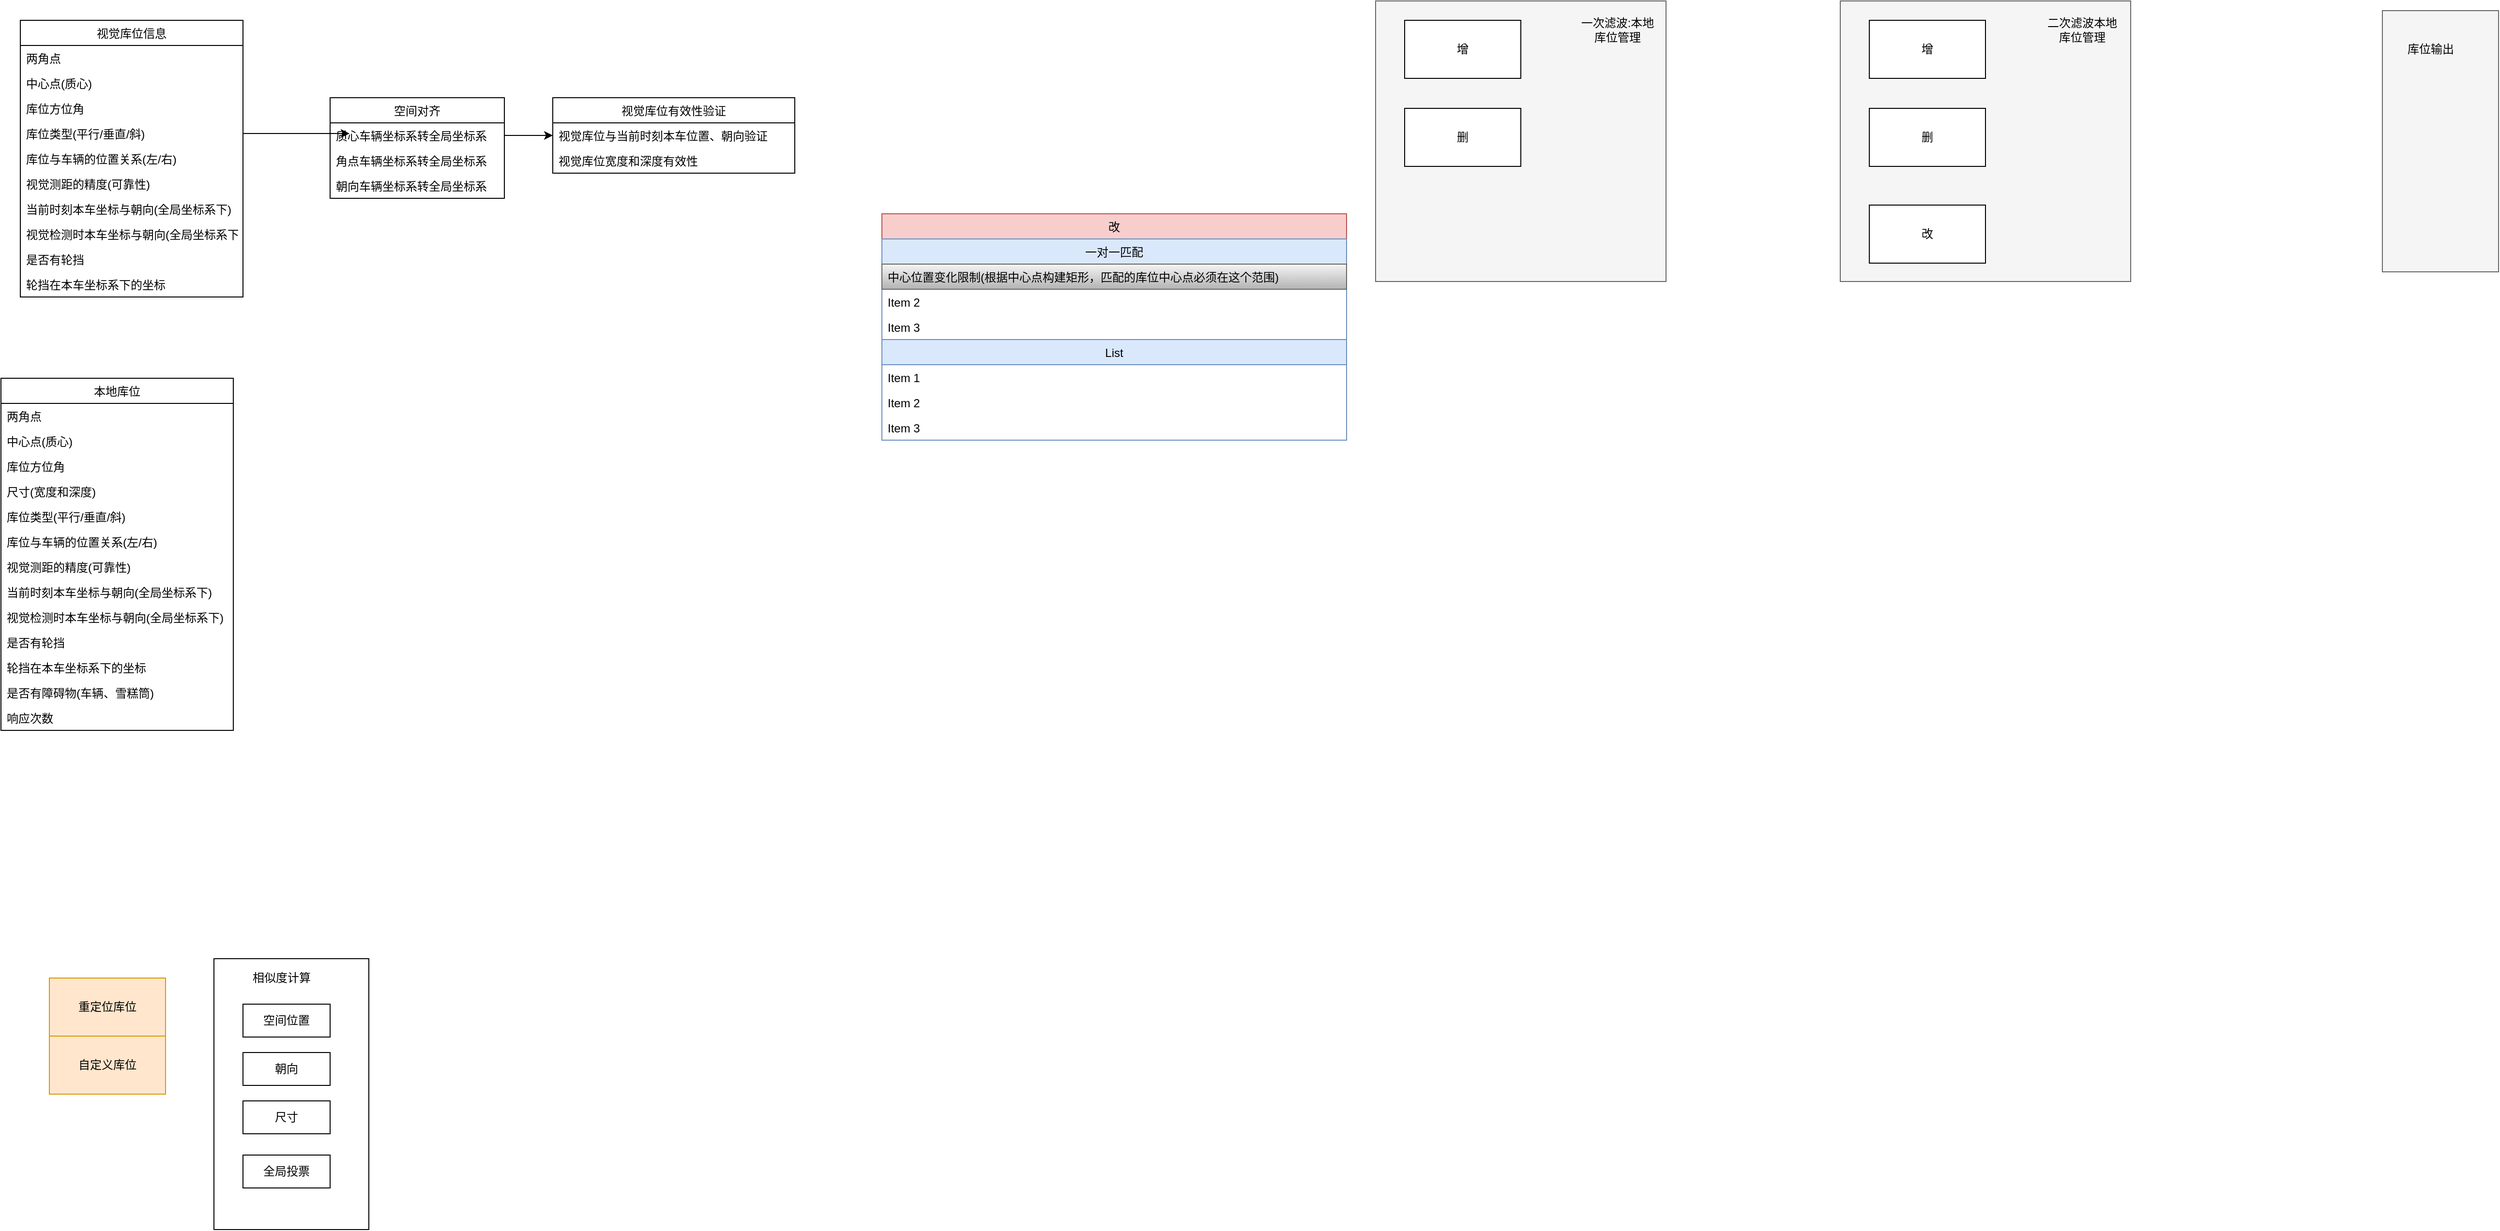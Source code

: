 <mxfile version="15.2.7" type="github">
  <diagram name="Page-1" id="c37626ed-c26b-45fb-9056-f9ebc6bb27b6">
    <mxGraphModel dx="826" dy="1801" grid="1" gridSize="10" guides="1" tooltips="1" connect="1" arrows="1" fold="1" page="1" pageScale="1" pageWidth="980" pageHeight="690" background="none" math="0" shadow="0">
      <root>
        <mxCell id="0" />
        <mxCell id="1" parent="0" />
        <mxCell id="54cQkrYoujpudrLPPVIC-1" value="视觉库位信息" style="swimlane;fontStyle=0;childLayout=stackLayout;horizontal=1;startSize=26;horizontalStack=0;resizeParent=1;resizeParentMax=0;resizeLast=0;collapsible=1;marginBottom=0;" parent="1" vertex="1">
          <mxGeometry x="30" y="-810" width="230" height="286" as="geometry">
            <mxRectangle x="30" y="-810" width="100" height="26" as="alternateBounds" />
          </mxGeometry>
        </mxCell>
        <mxCell id="54cQkrYoujpudrLPPVIC-2" value="两角点" style="text;strokeColor=none;fillColor=none;align=left;verticalAlign=top;spacingLeft=4;spacingRight=4;overflow=hidden;rotatable=0;points=[[0,0.5],[1,0.5]];portConstraint=eastwest;" parent="54cQkrYoujpudrLPPVIC-1" vertex="1">
          <mxGeometry y="26" width="230" height="26" as="geometry" />
        </mxCell>
        <mxCell id="54cQkrYoujpudrLPPVIC-3" value="中心点(质心)" style="text;strokeColor=none;fillColor=none;align=left;verticalAlign=top;spacingLeft=4;spacingRight=4;overflow=hidden;rotatable=0;points=[[0,0.5],[1,0.5]];portConstraint=eastwest;" parent="54cQkrYoujpudrLPPVIC-1" vertex="1">
          <mxGeometry y="52" width="230" height="26" as="geometry" />
        </mxCell>
        <mxCell id="54cQkrYoujpudrLPPVIC-4" value="库位方位角" style="text;strokeColor=none;fillColor=none;align=left;verticalAlign=top;spacingLeft=4;spacingRight=4;overflow=hidden;rotatable=0;points=[[0,0.5],[1,0.5]];portConstraint=eastwest;" parent="54cQkrYoujpudrLPPVIC-1" vertex="1">
          <mxGeometry y="78" width="230" height="26" as="geometry" />
        </mxCell>
        <mxCell id="54cQkrYoujpudrLPPVIC-5" value="库位类型(平行/垂直/斜)" style="text;strokeColor=none;fillColor=none;align=left;verticalAlign=top;spacingLeft=4;spacingRight=4;overflow=hidden;rotatable=0;points=[[0,0.5],[1,0.5]];portConstraint=eastwest;" parent="54cQkrYoujpudrLPPVIC-1" vertex="1">
          <mxGeometry y="104" width="230" height="26" as="geometry" />
        </mxCell>
        <mxCell id="54cQkrYoujpudrLPPVIC-6" value="库位与车辆的位置关系(左/右)" style="text;strokeColor=none;fillColor=none;align=left;verticalAlign=top;spacingLeft=4;spacingRight=4;overflow=hidden;rotatable=0;points=[[0,0.5],[1,0.5]];portConstraint=eastwest;" parent="54cQkrYoujpudrLPPVIC-1" vertex="1">
          <mxGeometry y="130" width="230" height="26" as="geometry" />
        </mxCell>
        <mxCell id="54cQkrYoujpudrLPPVIC-7" value="视觉测距的精度(可靠性)" style="text;strokeColor=none;fillColor=none;align=left;verticalAlign=top;spacingLeft=4;spacingRight=4;overflow=hidden;rotatable=0;points=[[0,0.5],[1,0.5]];portConstraint=eastwest;" parent="54cQkrYoujpudrLPPVIC-1" vertex="1">
          <mxGeometry y="156" width="230" height="26" as="geometry" />
        </mxCell>
        <mxCell id="EZox7gK0a6Xs82-B16z0-28" value="当前时刻本车坐标与朝向(全局坐标系下)" style="text;strokeColor=none;fillColor=none;align=left;verticalAlign=top;spacingLeft=4;spacingRight=4;overflow=hidden;rotatable=0;points=[[0,0.5],[1,0.5]];portConstraint=eastwest;" vertex="1" parent="54cQkrYoujpudrLPPVIC-1">
          <mxGeometry y="182" width="230" height="26" as="geometry" />
        </mxCell>
        <mxCell id="54cQkrYoujpudrLPPVIC-8" value="视觉检测时本车坐标与朝向(全局坐标系下)" style="text;strokeColor=none;fillColor=none;align=left;verticalAlign=top;spacingLeft=4;spacingRight=4;overflow=hidden;rotatable=0;points=[[0,0.5],[1,0.5]];portConstraint=eastwest;" parent="54cQkrYoujpudrLPPVIC-1" vertex="1">
          <mxGeometry y="208" width="230" height="26" as="geometry" />
        </mxCell>
        <mxCell id="54cQkrYoujpudrLPPVIC-9" value="是否有轮挡" style="text;strokeColor=none;fillColor=none;align=left;verticalAlign=top;spacingLeft=4;spacingRight=4;overflow=hidden;rotatable=0;points=[[0,0.5],[1,0.5]];portConstraint=eastwest;" parent="54cQkrYoujpudrLPPVIC-1" vertex="1">
          <mxGeometry y="234" width="230" height="26" as="geometry" />
        </mxCell>
        <mxCell id="54cQkrYoujpudrLPPVIC-10" value="轮挡在本车坐标系下的坐标" style="text;strokeColor=none;fillColor=none;align=left;verticalAlign=top;spacingLeft=4;spacingRight=4;overflow=hidden;rotatable=0;points=[[0,0.5],[1,0.5]];portConstraint=eastwest;" parent="54cQkrYoujpudrLPPVIC-1" vertex="1">
          <mxGeometry y="260" width="230" height="26" as="geometry" />
        </mxCell>
        <mxCell id="54cQkrYoujpudrLPPVIC-13" style="edgeStyle=orthogonalEdgeStyle;rounded=0;orthogonalLoop=1;jettySize=auto;html=1;entryX=0;entryY=0.5;entryDx=0;entryDy=0;" parent="1" source="54cQkrYoujpudrLPPVIC-5" edge="1">
          <mxGeometry relative="1" as="geometry">
            <mxPoint x="370" y="-693" as="targetPoint" />
          </mxGeometry>
        </mxCell>
        <mxCell id="54cQkrYoujpudrLPPVIC-16" value="本地库位" style="swimlane;fontStyle=0;childLayout=stackLayout;horizontal=1;startSize=26;horizontalStack=0;resizeParent=1;resizeParentMax=0;resizeLast=0;collapsible=1;marginBottom=0;" parent="1" vertex="1">
          <mxGeometry x="10" y="-440" width="240" height="364" as="geometry">
            <mxRectangle x="150" y="-530" width="100" height="26" as="alternateBounds" />
          </mxGeometry>
        </mxCell>
        <mxCell id="54cQkrYoujpudrLPPVIC-17" value="两角点" style="text;strokeColor=none;fillColor=none;align=left;verticalAlign=top;spacingLeft=4;spacingRight=4;overflow=hidden;rotatable=0;points=[[0,0.5],[1,0.5]];portConstraint=eastwest;" parent="54cQkrYoujpudrLPPVIC-16" vertex="1">
          <mxGeometry y="26" width="240" height="26" as="geometry" />
        </mxCell>
        <mxCell id="54cQkrYoujpudrLPPVIC-18" value="中心点(质心)" style="text;strokeColor=none;fillColor=none;align=left;verticalAlign=top;spacingLeft=4;spacingRight=4;overflow=hidden;rotatable=0;points=[[0,0.5],[1,0.5]];portConstraint=eastwest;" parent="54cQkrYoujpudrLPPVIC-16" vertex="1">
          <mxGeometry y="52" width="240" height="26" as="geometry" />
        </mxCell>
        <mxCell id="54cQkrYoujpudrLPPVIC-19" value="库位方位角" style="text;strokeColor=none;fillColor=none;align=left;verticalAlign=top;spacingLeft=4;spacingRight=4;overflow=hidden;rotatable=0;points=[[0,0.5],[1,0.5]];portConstraint=eastwest;" parent="54cQkrYoujpudrLPPVIC-16" vertex="1">
          <mxGeometry y="78" width="240" height="26" as="geometry" />
        </mxCell>
        <mxCell id="54cQkrYoujpudrLPPVIC-27" value="尺寸(宽度和深度)" style="text;strokeColor=none;fillColor=none;align=left;verticalAlign=top;spacingLeft=4;spacingRight=4;overflow=hidden;rotatable=0;points=[[0,0.5],[1,0.5]];portConstraint=eastwest;" parent="54cQkrYoujpudrLPPVIC-16" vertex="1">
          <mxGeometry y="104" width="240" height="26" as="geometry" />
        </mxCell>
        <mxCell id="54cQkrYoujpudrLPPVIC-20" value="库位类型(平行/垂直/斜)" style="text;strokeColor=none;fillColor=none;align=left;verticalAlign=top;spacingLeft=4;spacingRight=4;overflow=hidden;rotatable=0;points=[[0,0.5],[1,0.5]];portConstraint=eastwest;" parent="54cQkrYoujpudrLPPVIC-16" vertex="1">
          <mxGeometry y="130" width="240" height="26" as="geometry" />
        </mxCell>
        <mxCell id="54cQkrYoujpudrLPPVIC-21" value="库位与车辆的位置关系(左/右)" style="text;strokeColor=none;fillColor=none;align=left;verticalAlign=top;spacingLeft=4;spacingRight=4;overflow=hidden;rotatable=0;points=[[0,0.5],[1,0.5]];portConstraint=eastwest;" parent="54cQkrYoujpudrLPPVIC-16" vertex="1">
          <mxGeometry y="156" width="240" height="26" as="geometry" />
        </mxCell>
        <mxCell id="54cQkrYoujpudrLPPVIC-22" value="视觉测距的精度(可靠性)" style="text;strokeColor=none;fillColor=none;align=left;verticalAlign=top;spacingLeft=4;spacingRight=4;overflow=hidden;rotatable=0;points=[[0,0.5],[1,0.5]];portConstraint=eastwest;" parent="54cQkrYoujpudrLPPVIC-16" vertex="1">
          <mxGeometry y="182" width="240" height="26" as="geometry" />
        </mxCell>
        <mxCell id="54cQkrYoujpudrLPPVIC-23" value="当前时刻本车坐标与朝向(全局坐标系下)" style="text;strokeColor=none;fillColor=none;align=left;verticalAlign=top;spacingLeft=4;spacingRight=4;overflow=hidden;rotatable=0;points=[[0,0.5],[1,0.5]];portConstraint=eastwest;" parent="54cQkrYoujpudrLPPVIC-16" vertex="1">
          <mxGeometry y="208" width="240" height="26" as="geometry" />
        </mxCell>
        <mxCell id="EZox7gK0a6Xs82-B16z0-8" value="视觉检测时本车坐标与朝向(全局坐标系下)" style="text;strokeColor=none;fillColor=none;align=left;verticalAlign=top;spacingLeft=4;spacingRight=4;overflow=hidden;rotatable=0;points=[[0,0.5],[1,0.5]];portConstraint=eastwest;" vertex="1" parent="54cQkrYoujpudrLPPVIC-16">
          <mxGeometry y="234" width="240" height="26" as="geometry" />
        </mxCell>
        <mxCell id="54cQkrYoujpudrLPPVIC-24" value="是否有轮挡" style="text;strokeColor=none;fillColor=none;align=left;verticalAlign=top;spacingLeft=4;spacingRight=4;overflow=hidden;rotatable=0;points=[[0,0.5],[1,0.5]];portConstraint=eastwest;" parent="54cQkrYoujpudrLPPVIC-16" vertex="1">
          <mxGeometry y="260" width="240" height="26" as="geometry" />
        </mxCell>
        <mxCell id="54cQkrYoujpudrLPPVIC-25" value="轮挡在本车坐标系下的坐标" style="text;strokeColor=none;fillColor=none;align=left;verticalAlign=top;spacingLeft=4;spacingRight=4;overflow=hidden;rotatable=0;points=[[0,0.5],[1,0.5]];portConstraint=eastwest;" parent="54cQkrYoujpudrLPPVIC-16" vertex="1">
          <mxGeometry y="286" width="240" height="26" as="geometry" />
        </mxCell>
        <mxCell id="54cQkrYoujpudrLPPVIC-26" value="是否有障碍物(车辆、雪糕筒)" style="text;strokeColor=none;fillColor=none;align=left;verticalAlign=top;spacingLeft=4;spacingRight=4;overflow=hidden;rotatable=0;points=[[0,0.5],[1,0.5]];portConstraint=eastwest;" parent="54cQkrYoujpudrLPPVIC-16" vertex="1">
          <mxGeometry y="312" width="240" height="26" as="geometry" />
        </mxCell>
        <mxCell id="EZox7gK0a6Xs82-B16z0-1" value="响应次数" style="text;strokeColor=none;fillColor=none;align=left;verticalAlign=top;spacingLeft=4;spacingRight=4;overflow=hidden;rotatable=0;points=[[0,0.5],[1,0.5]];portConstraint=eastwest;" vertex="1" parent="54cQkrYoujpudrLPPVIC-16">
          <mxGeometry y="338" width="240" height="26" as="geometry" />
        </mxCell>
        <mxCell id="54cQkrYoujpudrLPPVIC-28" value="自定义库位" style="rounded=0;whiteSpace=wrap;html=1;fillColor=#ffe6cc;strokeColor=#d79b00;" parent="1" vertex="1">
          <mxGeometry x="60" y="240" width="120" height="60" as="geometry" />
        </mxCell>
        <mxCell id="54cQkrYoujpudrLPPVIC-30" value="重定位库位" style="rounded=0;whiteSpace=wrap;html=1;fillColor=#ffe6cc;strokeColor=#d79b00;" parent="1" vertex="1">
          <mxGeometry x="60" y="180" width="120" height="60" as="geometry" />
        </mxCell>
        <mxCell id="54cQkrYoujpudrLPPVIC-44" value="" style="group" parent="1" vertex="1" connectable="0">
          <mxGeometry x="1430" y="-830" width="300" height="290" as="geometry" />
        </mxCell>
        <mxCell id="54cQkrYoujpudrLPPVIC-42" value="" style="rounded=0;whiteSpace=wrap;html=1;fillColor=#f5f5f5;strokeColor=#666666;fontColor=#333333;" parent="54cQkrYoujpudrLPPVIC-44" vertex="1">
          <mxGeometry width="300" height="290" as="geometry" />
        </mxCell>
        <mxCell id="54cQkrYoujpudrLPPVIC-39" value="增" style="rounded=0;whiteSpace=wrap;html=1;" parent="54cQkrYoujpudrLPPVIC-44" vertex="1">
          <mxGeometry x="30" y="20" width="120" height="60" as="geometry" />
        </mxCell>
        <mxCell id="54cQkrYoujpudrLPPVIC-40" value="删" style="rounded=0;whiteSpace=wrap;html=1;" parent="54cQkrYoujpudrLPPVIC-44" vertex="1">
          <mxGeometry x="30" y="111" width="120" height="60" as="geometry" />
        </mxCell>
        <mxCell id="54cQkrYoujpudrLPPVIC-43" value="一次滤波:本地库位管理" style="text;html=1;strokeColor=none;fillColor=none;align=center;verticalAlign=middle;whiteSpace=wrap;rounded=0;" parent="54cQkrYoujpudrLPPVIC-44" vertex="1">
          <mxGeometry x="210" y="20" width="80" height="20" as="geometry" />
        </mxCell>
        <mxCell id="54cQkrYoujpudrLPPVIC-53" value="" style="group" parent="1" vertex="1" connectable="0">
          <mxGeometry x="2470" y="-820" width="120" height="270" as="geometry" />
        </mxCell>
        <mxCell id="54cQkrYoujpudrLPPVIC-45" value="" style="rounded=0;whiteSpace=wrap;html=1;fillColor=#f5f5f5;strokeColor=#666666;fontColor=#333333;" parent="54cQkrYoujpudrLPPVIC-53" vertex="1">
          <mxGeometry width="120" height="270" as="geometry" />
        </mxCell>
        <mxCell id="54cQkrYoujpudrLPPVIC-46" value="库位输出" style="text;html=1;strokeColor=none;fillColor=none;align=center;verticalAlign=middle;whiteSpace=wrap;rounded=0;" parent="54cQkrYoujpudrLPPVIC-53" vertex="1">
          <mxGeometry x="20" y="30" width="60" height="20" as="geometry" />
        </mxCell>
        <mxCell id="EZox7gK0a6Xs82-B16z0-16" value="" style="group" vertex="1" connectable="0" parent="1">
          <mxGeometry x="230" y="160" width="160" height="280" as="geometry" />
        </mxCell>
        <mxCell id="EZox7gK0a6Xs82-B16z0-17" value="" style="rounded=0;whiteSpace=wrap;html=1;" vertex="1" parent="EZox7gK0a6Xs82-B16z0-16">
          <mxGeometry width="160" height="280" as="geometry" />
        </mxCell>
        <mxCell id="EZox7gK0a6Xs82-B16z0-18" value="相似度计算" style="text;html=1;strokeColor=none;fillColor=none;align=center;verticalAlign=middle;whiteSpace=wrap;rounded=0;" vertex="1" parent="EZox7gK0a6Xs82-B16z0-16">
          <mxGeometry x="35" y="10" width="70" height="20" as="geometry" />
        </mxCell>
        <mxCell id="EZox7gK0a6Xs82-B16z0-19" value="朝向" style="rounded=0;whiteSpace=wrap;html=1;" vertex="1" parent="EZox7gK0a6Xs82-B16z0-16">
          <mxGeometry x="30" y="97" width="90" height="34" as="geometry" />
        </mxCell>
        <mxCell id="EZox7gK0a6Xs82-B16z0-20" value="空间位置" style="rounded=0;whiteSpace=wrap;html=1;" vertex="1" parent="EZox7gK0a6Xs82-B16z0-16">
          <mxGeometry x="30" y="47" width="90" height="34" as="geometry" />
        </mxCell>
        <mxCell id="EZox7gK0a6Xs82-B16z0-21" value="尺寸" style="rounded=0;whiteSpace=wrap;html=1;" vertex="1" parent="EZox7gK0a6Xs82-B16z0-16">
          <mxGeometry x="30" y="147" width="90" height="34" as="geometry" />
        </mxCell>
        <mxCell id="EZox7gK0a6Xs82-B16z0-22" value="全局投票" style="rounded=0;whiteSpace=wrap;html=1;" vertex="1" parent="EZox7gK0a6Xs82-B16z0-16">
          <mxGeometry x="30" y="203" width="90" height="34" as="geometry" />
        </mxCell>
        <mxCell id="EZox7gK0a6Xs82-B16z0-24" value="视觉库位有效性验证" style="swimlane;fontStyle=0;childLayout=stackLayout;horizontal=1;startSize=26;horizontalStack=0;resizeParent=1;resizeParentMax=0;resizeLast=0;collapsible=1;marginBottom=0;" vertex="1" parent="1">
          <mxGeometry x="580" y="-730" width="250" height="78" as="geometry" />
        </mxCell>
        <mxCell id="EZox7gK0a6Xs82-B16z0-25" value="视觉库位与当前时刻本车位置、朝向验证" style="text;strokeColor=none;fillColor=none;align=left;verticalAlign=top;spacingLeft=4;spacingRight=4;overflow=hidden;rotatable=0;points=[[0,0.5],[1,0.5]];portConstraint=eastwest;" vertex="1" parent="EZox7gK0a6Xs82-B16z0-24">
          <mxGeometry y="26" width="250" height="26" as="geometry" />
        </mxCell>
        <mxCell id="EZox7gK0a6Xs82-B16z0-26" value="视觉库位宽度和深度有效性" style="text;strokeColor=none;fillColor=none;align=left;verticalAlign=top;spacingLeft=4;spacingRight=4;overflow=hidden;rotatable=0;points=[[0,0.5],[1,0.5]];portConstraint=eastwest;" vertex="1" parent="EZox7gK0a6Xs82-B16z0-24">
          <mxGeometry y="52" width="250" height="26" as="geometry" />
        </mxCell>
        <mxCell id="EZox7gK0a6Xs82-B16z0-29" value="空间对齐" style="swimlane;fontStyle=0;childLayout=stackLayout;horizontal=1;startSize=26;horizontalStack=0;resizeParent=1;resizeParentMax=0;resizeLast=0;collapsible=1;marginBottom=0;" vertex="1" parent="1">
          <mxGeometry x="350" y="-730" width="180" height="104" as="geometry" />
        </mxCell>
        <mxCell id="EZox7gK0a6Xs82-B16z0-30" value="质心车辆坐标系转全局坐标系" style="text;strokeColor=none;fillColor=none;align=left;verticalAlign=top;spacingLeft=4;spacingRight=4;overflow=hidden;rotatable=0;points=[[0,0.5],[1,0.5]];portConstraint=eastwest;" vertex="1" parent="EZox7gK0a6Xs82-B16z0-29">
          <mxGeometry y="26" width="180" height="26" as="geometry" />
        </mxCell>
        <mxCell id="EZox7gK0a6Xs82-B16z0-33" value="角点车辆坐标系转全局坐标系" style="text;strokeColor=none;fillColor=none;align=left;verticalAlign=top;spacingLeft=4;spacingRight=4;overflow=hidden;rotatable=0;points=[[0,0.5],[1,0.5]];portConstraint=eastwest;" vertex="1" parent="EZox7gK0a6Xs82-B16z0-29">
          <mxGeometry y="52" width="180" height="26" as="geometry" />
        </mxCell>
        <mxCell id="EZox7gK0a6Xs82-B16z0-31" value="朝向车辆坐标系转全局坐标系" style="text;strokeColor=none;fillColor=none;align=left;verticalAlign=top;spacingLeft=4;spacingRight=4;overflow=hidden;rotatable=0;points=[[0,0.5],[1,0.5]];portConstraint=eastwest;" vertex="1" parent="EZox7gK0a6Xs82-B16z0-29">
          <mxGeometry y="78" width="180" height="26" as="geometry" />
        </mxCell>
        <mxCell id="EZox7gK0a6Xs82-B16z0-34" style="edgeStyle=orthogonalEdgeStyle;rounded=0;orthogonalLoop=1;jettySize=auto;html=1;exitX=1;exitY=0.5;exitDx=0;exitDy=0;entryX=0;entryY=0.5;entryDx=0;entryDy=0;" edge="1" parent="1" source="EZox7gK0a6Xs82-B16z0-30" target="EZox7gK0a6Xs82-B16z0-25">
          <mxGeometry relative="1" as="geometry" />
        </mxCell>
        <mxCell id="EZox7gK0a6Xs82-B16z0-35" value="" style="group" vertex="1" connectable="0" parent="1">
          <mxGeometry x="1910" y="-830" width="300" height="290" as="geometry" />
        </mxCell>
        <mxCell id="EZox7gK0a6Xs82-B16z0-36" value="" style="rounded=0;whiteSpace=wrap;html=1;fillColor=#f5f5f5;strokeColor=#666666;fontColor=#333333;" vertex="1" parent="EZox7gK0a6Xs82-B16z0-35">
          <mxGeometry width="300" height="290" as="geometry" />
        </mxCell>
        <mxCell id="EZox7gK0a6Xs82-B16z0-37" value="增" style="rounded=0;whiteSpace=wrap;html=1;" vertex="1" parent="EZox7gK0a6Xs82-B16z0-35">
          <mxGeometry x="30" y="20" width="120" height="60" as="geometry" />
        </mxCell>
        <mxCell id="EZox7gK0a6Xs82-B16z0-38" value="删" style="rounded=0;whiteSpace=wrap;html=1;" vertex="1" parent="EZox7gK0a6Xs82-B16z0-35">
          <mxGeometry x="30" y="111" width="120" height="60" as="geometry" />
        </mxCell>
        <mxCell id="EZox7gK0a6Xs82-B16z0-39" value="改" style="rounded=0;whiteSpace=wrap;html=1;" vertex="1" parent="EZox7gK0a6Xs82-B16z0-35">
          <mxGeometry x="30" y="211" width="120" height="60" as="geometry" />
        </mxCell>
        <mxCell id="EZox7gK0a6Xs82-B16z0-40" value="二次滤波本地库位管理" style="text;html=1;strokeColor=none;fillColor=none;align=center;verticalAlign=middle;whiteSpace=wrap;rounded=0;" vertex="1" parent="EZox7gK0a6Xs82-B16z0-35">
          <mxGeometry x="210" y="20" width="80" height="20" as="geometry" />
        </mxCell>
        <mxCell id="EZox7gK0a6Xs82-B16z0-41" value="改" style="swimlane;fontStyle=0;childLayout=stackLayout;horizontal=1;startSize=26;horizontalStack=0;resizeParent=1;resizeParentMax=0;resizeLast=0;collapsible=1;marginBottom=0;fillColor=#f8cecc;strokeColor=#b85450;" vertex="1" parent="1">
          <mxGeometry x="920" y="-610" width="480" height="234" as="geometry" />
        </mxCell>
        <mxCell id="EZox7gK0a6Xs82-B16z0-45" value="一对一匹配" style="swimlane;fontStyle=0;childLayout=stackLayout;horizontal=1;startSize=26;horizontalStack=0;resizeParent=1;resizeParentMax=0;resizeLast=0;collapsible=1;marginBottom=0;fillColor=#dae8fc;strokeColor=#6c8ebf;" vertex="1" parent="EZox7gK0a6Xs82-B16z0-41">
          <mxGeometry y="26" width="480" height="104" as="geometry" />
        </mxCell>
        <mxCell id="EZox7gK0a6Xs82-B16z0-46" value="中心位置变化限制(根据中心点构建矩形，匹配的库位中心点必须在这个范围)" style="text;strokeColor=#666666;fillColor=#f5f5f5;align=left;verticalAlign=top;spacingLeft=4;spacingRight=4;overflow=hidden;rotatable=0;points=[[0,0.5],[1,0.5]];portConstraint=eastwest;gradientColor=#b3b3b3;" vertex="1" parent="EZox7gK0a6Xs82-B16z0-45">
          <mxGeometry y="26" width="480" height="26" as="geometry" />
        </mxCell>
        <mxCell id="EZox7gK0a6Xs82-B16z0-47" value="Item 2" style="text;strokeColor=none;fillColor=none;align=left;verticalAlign=top;spacingLeft=4;spacingRight=4;overflow=hidden;rotatable=0;points=[[0,0.5],[1,0.5]];portConstraint=eastwest;" vertex="1" parent="EZox7gK0a6Xs82-B16z0-45">
          <mxGeometry y="52" width="480" height="26" as="geometry" />
        </mxCell>
        <mxCell id="EZox7gK0a6Xs82-B16z0-48" value="Item 3" style="text;strokeColor=none;fillColor=none;align=left;verticalAlign=top;spacingLeft=4;spacingRight=4;overflow=hidden;rotatable=0;points=[[0,0.5],[1,0.5]];portConstraint=eastwest;" vertex="1" parent="EZox7gK0a6Xs82-B16z0-45">
          <mxGeometry y="78" width="480" height="26" as="geometry" />
        </mxCell>
        <mxCell id="EZox7gK0a6Xs82-B16z0-49" value="List" style="swimlane;fontStyle=0;childLayout=stackLayout;horizontal=1;startSize=26;horizontalStack=0;resizeParent=1;resizeParentMax=0;resizeLast=0;collapsible=1;marginBottom=0;fillColor=#dae8fc;strokeColor=#6c8ebf;" vertex="1" parent="EZox7gK0a6Xs82-B16z0-41">
          <mxGeometry y="130" width="480" height="104" as="geometry" />
        </mxCell>
        <mxCell id="EZox7gK0a6Xs82-B16z0-50" value="Item 1" style="text;strokeColor=none;fillColor=none;align=left;verticalAlign=top;spacingLeft=4;spacingRight=4;overflow=hidden;rotatable=0;points=[[0,0.5],[1,0.5]];portConstraint=eastwest;" vertex="1" parent="EZox7gK0a6Xs82-B16z0-49">
          <mxGeometry y="26" width="480" height="26" as="geometry" />
        </mxCell>
        <mxCell id="EZox7gK0a6Xs82-B16z0-51" value="Item 2" style="text;strokeColor=none;fillColor=none;align=left;verticalAlign=top;spacingLeft=4;spacingRight=4;overflow=hidden;rotatable=0;points=[[0,0.5],[1,0.5]];portConstraint=eastwest;" vertex="1" parent="EZox7gK0a6Xs82-B16z0-49">
          <mxGeometry y="52" width="480" height="26" as="geometry" />
        </mxCell>
        <mxCell id="EZox7gK0a6Xs82-B16z0-52" value="Item 3" style="text;strokeColor=none;fillColor=none;align=left;verticalAlign=top;spacingLeft=4;spacingRight=4;overflow=hidden;rotatable=0;points=[[0,0.5],[1,0.5]];portConstraint=eastwest;" vertex="1" parent="EZox7gK0a6Xs82-B16z0-49">
          <mxGeometry y="78" width="480" height="26" as="geometry" />
        </mxCell>
      </root>
    </mxGraphModel>
  </diagram>
</mxfile>
